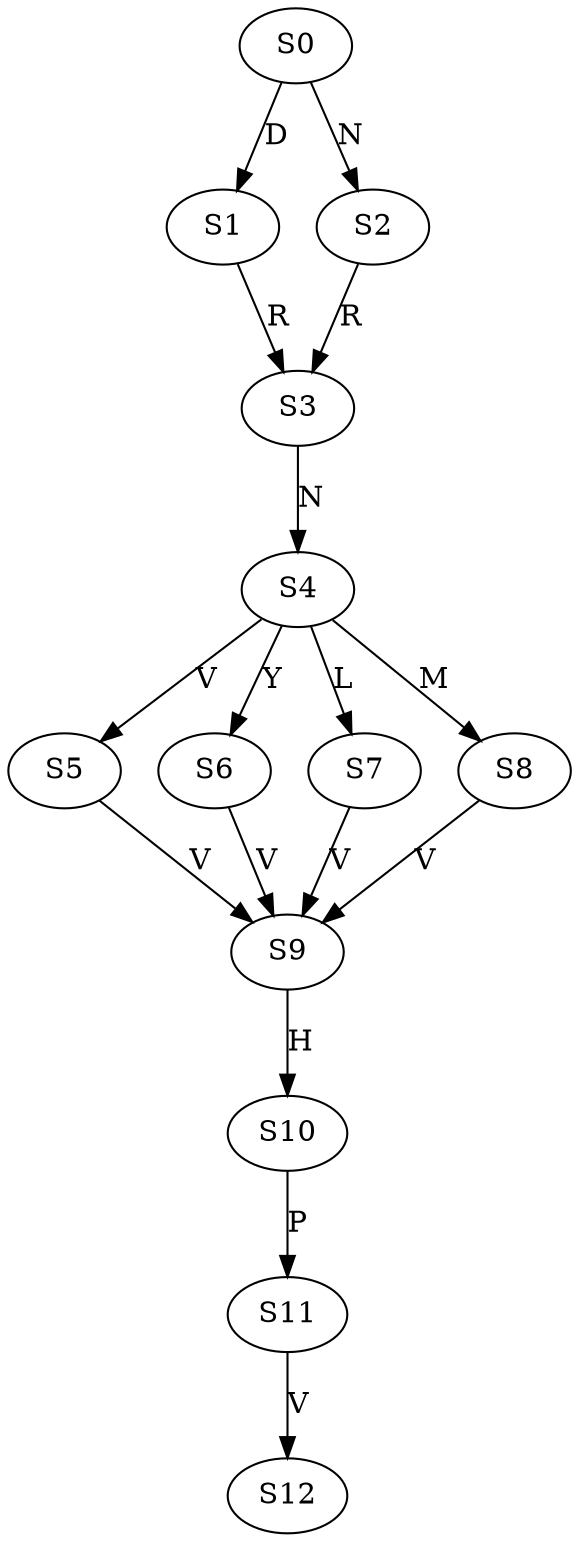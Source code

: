 strict digraph  {
	S0 -> S1 [ label = D ];
	S0 -> S2 [ label = N ];
	S1 -> S3 [ label = R ];
	S2 -> S3 [ label = R ];
	S3 -> S4 [ label = N ];
	S4 -> S5 [ label = V ];
	S4 -> S6 [ label = Y ];
	S4 -> S7 [ label = L ];
	S4 -> S8 [ label = M ];
	S5 -> S9 [ label = V ];
	S6 -> S9 [ label = V ];
	S7 -> S9 [ label = V ];
	S8 -> S9 [ label = V ];
	S9 -> S10 [ label = H ];
	S10 -> S11 [ label = P ];
	S11 -> S12 [ label = V ];
}
